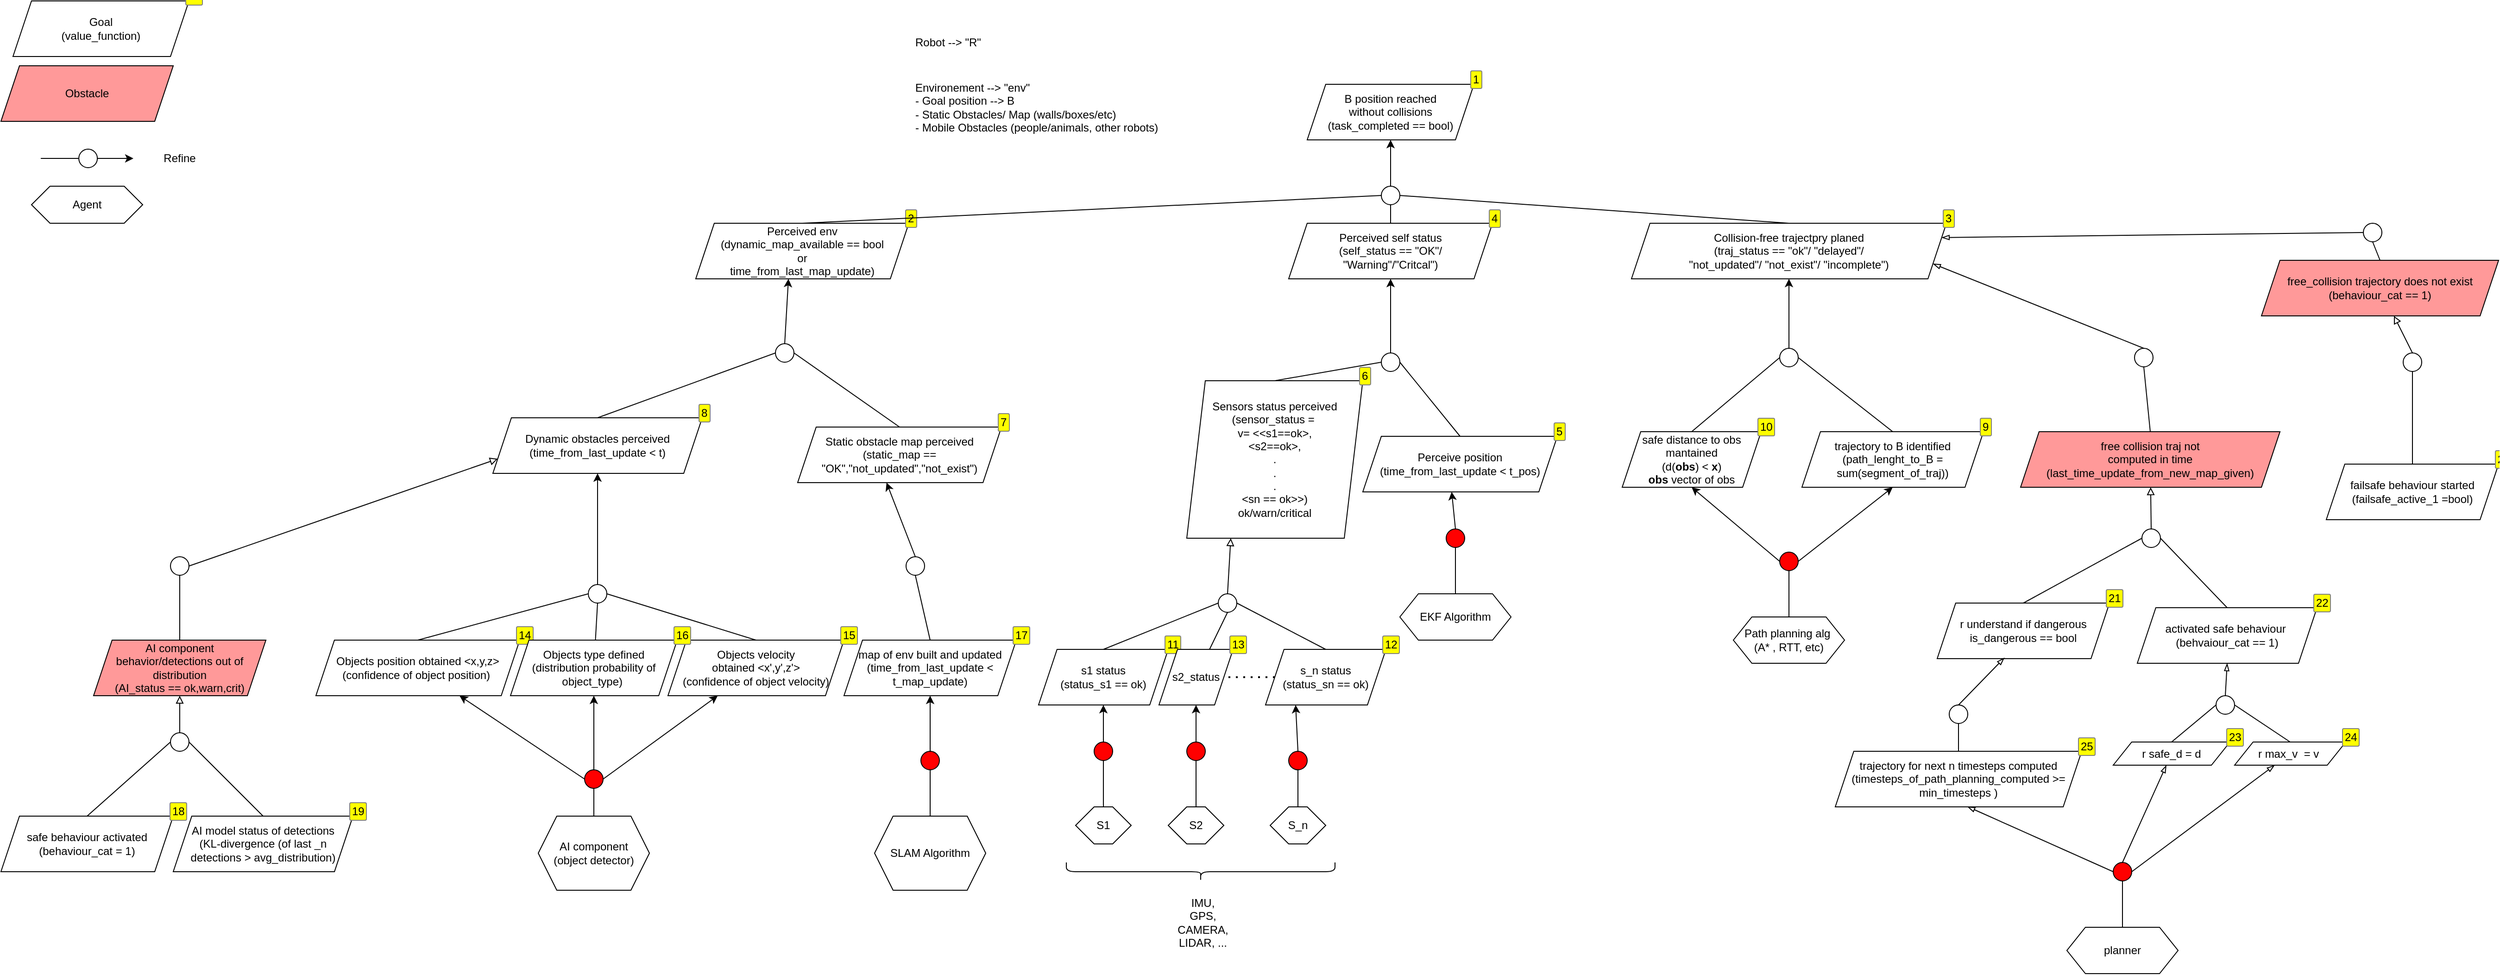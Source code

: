 <mxfile version="18.0.0" type="github">
  <diagram id="VO1edz8Nnaig1ZacYhP6" name="Page-1">
    <mxGraphModel dx="4957" dy="3111" grid="1" gridSize="10" guides="1" tooltips="1" connect="1" arrows="1" fold="1" page="1" pageScale="1" pageWidth="827" pageHeight="1169" math="0" shadow="0">
      <root>
        <mxCell id="0" />
        <mxCell id="1" parent="0" />
        <mxCell id="WKZoduUk9wr_u4HZvVCL-1" value="B position reached &lt;br&gt;without collisions&lt;br&gt;(task_completed == bool)" style="shape=parallelogram;perimeter=parallelogramPerimeter;whiteSpace=wrap;html=1;fixedSize=1;enumerate=1;" vertex="1" parent="1">
          <mxGeometry x="-150" y="-1040" width="180" height="60" as="geometry" />
        </mxCell>
        <mxCell id="WKZoduUk9wr_u4HZvVCL-2" value="Perceived env&lt;br&gt;(dynamic_map_available == bool&lt;br&gt;or&lt;br&gt;time_from_last_map_update)" style="shape=parallelogram;perimeter=parallelogramPerimeter;whiteSpace=wrap;html=1;fixedSize=1;enumerate=1;" vertex="1" parent="1">
          <mxGeometry x="-810" y="-890" width="230" height="60" as="geometry" />
        </mxCell>
        <mxCell id="WKZoduUk9wr_u4HZvVCL-3" value="Collision-free trajectpry planed&lt;br&gt;(traj_status == &quot;ok&quot;/ &quot;delayed&quot;/&lt;br&gt;&quot;not_updated&quot;/ &quot;not_exist&quot;/ &quot;incomplete&quot;)" style="shape=parallelogram;perimeter=parallelogramPerimeter;whiteSpace=wrap;html=1;fixedSize=1;arcSize=20;enumerate=1;" vertex="1" parent="1">
          <mxGeometry x="200" y="-890" width="340" height="60" as="geometry" />
        </mxCell>
        <mxCell id="WKZoduUk9wr_u4HZvVCL-4" value="Perceived self status&lt;br&gt;(self_status == &quot;OK&quot;/&lt;br&gt;&quot;Warning&quot;/&quot;Critcal&quot;)" style="shape=parallelogram;perimeter=parallelogramPerimeter;whiteSpace=wrap;html=1;fixedSize=1;enumerate=1;" vertex="1" parent="1">
          <mxGeometry x="-170" y="-890" width="220" height="60" as="geometry" />
        </mxCell>
        <mxCell id="WKZoduUk9wr_u4HZvVCL-7" value="Perceive position&lt;br&gt;(time_from_last_update &amp;lt; t_pos)" style="shape=parallelogram;perimeter=parallelogramPerimeter;whiteSpace=wrap;html=1;fixedSize=1;enumerate=1;" vertex="1" parent="1">
          <mxGeometry x="-90" y="-660" width="210" height="60" as="geometry" />
        </mxCell>
        <mxCell id="WKZoduUk9wr_u4HZvVCL-8" value="Sensors status perceived&lt;br&gt;(sensor_status =&amp;nbsp;&lt;br&gt;v= &amp;lt;&amp;lt;s1==ok&amp;gt;,&lt;br&gt;&amp;lt;s2==ok&amp;gt;,&lt;br&gt;.&lt;br&gt;.&lt;br&gt;.&lt;br&gt;&amp;lt;sn == ok&amp;gt;&amp;gt;)&lt;br&gt;ok/warn/critical" style="shape=parallelogram;perimeter=parallelogramPerimeter;whiteSpace=wrap;html=1;fixedSize=1;enumerate=1;" vertex="1" parent="1">
          <mxGeometry x="-280" y="-720" width="190" height="170" as="geometry" />
        </mxCell>
        <mxCell id="WKZoduUk9wr_u4HZvVCL-20" style="edgeStyle=orthogonalEdgeStyle;rounded=0;orthogonalLoop=1;jettySize=auto;html=1;exitX=0.5;exitY=0;exitDx=0;exitDy=0;" edge="1" parent="1" source="WKZoduUk9wr_u4HZvVCL-9" target="WKZoduUk9wr_u4HZvVCL-4">
          <mxGeometry relative="1" as="geometry" />
        </mxCell>
        <mxCell id="WKZoduUk9wr_u4HZvVCL-9" value="" style="ellipse;whiteSpace=wrap;html=1;aspect=fixed;" vertex="1" parent="1">
          <mxGeometry x="-70" y="-750" width="20" height="20" as="geometry" />
        </mxCell>
        <mxCell id="WKZoduUk9wr_u4HZvVCL-17" style="edgeStyle=orthogonalEdgeStyle;rounded=0;orthogonalLoop=1;jettySize=auto;html=1;exitX=0.5;exitY=0;exitDx=0;exitDy=0;entryX=0.5;entryY=1;entryDx=0;entryDy=0;" edge="1" parent="1" source="WKZoduUk9wr_u4HZvVCL-11" target="WKZoduUk9wr_u4HZvVCL-1">
          <mxGeometry relative="1" as="geometry" />
        </mxCell>
        <mxCell id="WKZoduUk9wr_u4HZvVCL-11" value="" style="ellipse;whiteSpace=wrap;html=1;aspect=fixed;" vertex="1" parent="1">
          <mxGeometry x="-70" y="-930" width="20" height="20" as="geometry" />
        </mxCell>
        <mxCell id="WKZoduUk9wr_u4HZvVCL-13" value="" style="endArrow=none;html=1;rounded=0;exitX=0.5;exitY=0;exitDx=0;exitDy=0;entryX=0;entryY=0.5;entryDx=0;entryDy=0;" edge="1" parent="1" source="WKZoduUk9wr_u4HZvVCL-2" target="WKZoduUk9wr_u4HZvVCL-11">
          <mxGeometry width="50" height="50" relative="1" as="geometry">
            <mxPoint x="-90" y="-440" as="sourcePoint" />
            <mxPoint x="-40" y="-490" as="targetPoint" />
          </mxGeometry>
        </mxCell>
        <mxCell id="WKZoduUk9wr_u4HZvVCL-15" value="" style="endArrow=none;html=1;rounded=0;entryX=0.5;entryY=1;entryDx=0;entryDy=0;" edge="1" parent="1" source="WKZoduUk9wr_u4HZvVCL-4" target="WKZoduUk9wr_u4HZvVCL-11">
          <mxGeometry width="50" height="50" relative="1" as="geometry">
            <mxPoint x="-84" y="-440" as="sourcePoint" />
            <mxPoint x="-34" y="-490" as="targetPoint" />
          </mxGeometry>
        </mxCell>
        <mxCell id="WKZoduUk9wr_u4HZvVCL-16" value="" style="endArrow=none;html=1;rounded=0;entryX=1;entryY=0.5;entryDx=0;entryDy=0;exitX=0.5;exitY=0;exitDx=0;exitDy=0;" edge="1" parent="1" source="WKZoduUk9wr_u4HZvVCL-3" target="WKZoduUk9wr_u4HZvVCL-11">
          <mxGeometry width="50" height="50" relative="1" as="geometry">
            <mxPoint x="-90" y="-440" as="sourcePoint" />
            <mxPoint x="-40" y="-490" as="targetPoint" />
          </mxGeometry>
        </mxCell>
        <mxCell id="WKZoduUk9wr_u4HZvVCL-21" value="" style="endArrow=none;html=1;rounded=0;entryX=0;entryY=0.5;entryDx=0;entryDy=0;exitX=0.5;exitY=0;exitDx=0;exitDy=0;" edge="1" parent="1" source="WKZoduUk9wr_u4HZvVCL-8" target="WKZoduUk9wr_u4HZvVCL-9">
          <mxGeometry width="50" height="50" relative="1" as="geometry">
            <mxPoint x="-110" y="-430" as="sourcePoint" />
            <mxPoint x="-60" y="-480" as="targetPoint" />
          </mxGeometry>
        </mxCell>
        <mxCell id="WKZoduUk9wr_u4HZvVCL-25" value="" style="endArrow=none;html=1;rounded=0;entryX=1;entryY=0.5;entryDx=0;entryDy=0;exitX=0.5;exitY=0;exitDx=0;exitDy=0;" edge="1" parent="1" source="WKZoduUk9wr_u4HZvVCL-7" target="WKZoduUk9wr_u4HZvVCL-9">
          <mxGeometry width="50" height="50" relative="1" as="geometry">
            <mxPoint x="-110" y="-430" as="sourcePoint" />
            <mxPoint x="-60" y="-480" as="targetPoint" />
          </mxGeometry>
        </mxCell>
        <mxCell id="WKZoduUk9wr_u4HZvVCL-26" value="&lt;span style=&quot;&quot;&gt;Static obstacle map perceived&lt;/span&gt;&lt;br style=&quot;&quot;&gt;&lt;span style=&quot;&quot;&gt;(static_map == &quot;OK&quot;,&quot;not_updated&quot;,&quot;not_exist&quot;)&lt;/span&gt;" style="shape=parallelogram;perimeter=parallelogramPerimeter;whiteSpace=wrap;html=1;fixedSize=1;enumerate=1;" vertex="1" parent="1">
          <mxGeometry x="-700" y="-670" width="220" height="60" as="geometry" />
        </mxCell>
        <mxCell id="WKZoduUk9wr_u4HZvVCL-27" value="Dynamic obstacles perceived&lt;br&gt;(time_from_last_update &amp;lt; t)" style="shape=parallelogram;perimeter=parallelogramPerimeter;whiteSpace=wrap;html=1;fixedSize=1;enumerate=1;" vertex="1" parent="1">
          <mxGeometry x="-1029" y="-680" width="226" height="60" as="geometry" />
        </mxCell>
        <mxCell id="WKZoduUk9wr_u4HZvVCL-31" style="edgeStyle=none;rounded=0;orthogonalLoop=1;jettySize=auto;html=1;exitX=0.5;exitY=0;exitDx=0;exitDy=0;entryX=0.435;entryY=1;entryDx=0;entryDy=0;entryPerimeter=0;" edge="1" parent="1" source="WKZoduUk9wr_u4HZvVCL-28" target="WKZoduUk9wr_u4HZvVCL-2">
          <mxGeometry relative="1" as="geometry" />
        </mxCell>
        <mxCell id="WKZoduUk9wr_u4HZvVCL-28" value="" style="ellipse;whiteSpace=wrap;html=1;aspect=fixed;" vertex="1" parent="1">
          <mxGeometry x="-724" y="-760" width="20" height="20" as="geometry" />
        </mxCell>
        <mxCell id="WKZoduUk9wr_u4HZvVCL-29" value="" style="endArrow=none;html=1;rounded=0;entryX=0;entryY=0.5;entryDx=0;entryDy=0;exitX=0.5;exitY=0;exitDx=0;exitDy=0;" edge="1" parent="1" source="WKZoduUk9wr_u4HZvVCL-27" target="WKZoduUk9wr_u4HZvVCL-28">
          <mxGeometry width="50" height="50" relative="1" as="geometry">
            <mxPoint x="-764" y="-440" as="sourcePoint" />
            <mxPoint x="-714" y="-490" as="targetPoint" />
          </mxGeometry>
        </mxCell>
        <mxCell id="WKZoduUk9wr_u4HZvVCL-30" value="" style="endArrow=none;html=1;rounded=0;entryX=1;entryY=0.5;entryDx=0;entryDy=0;exitX=0.5;exitY=0;exitDx=0;exitDy=0;" edge="1" parent="1" source="WKZoduUk9wr_u4HZvVCL-26" target="WKZoduUk9wr_u4HZvVCL-28">
          <mxGeometry width="50" height="50" relative="1" as="geometry">
            <mxPoint x="-764" y="-440" as="sourcePoint" />
            <mxPoint x="-714" y="-490" as="targetPoint" />
          </mxGeometry>
        </mxCell>
        <mxCell id="WKZoduUk9wr_u4HZvVCL-32" value="trajectory to B identified&lt;br&gt;(path_lenght_to_B = sum(segment_of_traj))" style="shape=parallelogram;perimeter=parallelogramPerimeter;whiteSpace=wrap;html=1;fixedSize=1;enumerate=1;" vertex="1" parent="1">
          <mxGeometry x="384" y="-665" width="196" height="60" as="geometry" />
        </mxCell>
        <mxCell id="WKZoduUk9wr_u4HZvVCL-33" value="safe distance to obs mantained&lt;br&gt;(d(&lt;b&gt;obs&lt;/b&gt;) &amp;lt; &lt;b&gt;x&lt;/b&gt;)&lt;br&gt;&lt;b&gt;obs&lt;/b&gt;&amp;nbsp;vector of obs" style="shape=parallelogram;perimeter=parallelogramPerimeter;whiteSpace=wrap;html=1;fixedSize=1;enumerate=1;" vertex="1" parent="1">
          <mxGeometry x="190" y="-665" width="150" height="60" as="geometry" />
        </mxCell>
        <mxCell id="WKZoduUk9wr_u4HZvVCL-37" style="edgeStyle=none;rounded=0;orthogonalLoop=1;jettySize=auto;html=1;exitX=0.5;exitY=0;exitDx=0;exitDy=0;entryX=0.5;entryY=1;entryDx=0;entryDy=0;" edge="1" parent="1" source="WKZoduUk9wr_u4HZvVCL-34" target="WKZoduUk9wr_u4HZvVCL-3">
          <mxGeometry relative="1" as="geometry" />
        </mxCell>
        <mxCell id="WKZoduUk9wr_u4HZvVCL-34" value="" style="ellipse;whiteSpace=wrap;html=1;aspect=fixed;" vertex="1" parent="1">
          <mxGeometry x="360" y="-755" width="20" height="20" as="geometry" />
        </mxCell>
        <mxCell id="WKZoduUk9wr_u4HZvVCL-35" value="" style="endArrow=none;html=1;rounded=0;entryX=0;entryY=0.5;entryDx=0;entryDy=0;exitX=0.5;exitY=0;exitDx=0;exitDy=0;" edge="1" parent="1" source="WKZoduUk9wr_u4HZvVCL-33" target="WKZoduUk9wr_u4HZvVCL-34">
          <mxGeometry width="50" height="50" relative="1" as="geometry">
            <mxPoint x="320" y="-435" as="sourcePoint" />
            <mxPoint x="370" y="-485" as="targetPoint" />
          </mxGeometry>
        </mxCell>
        <mxCell id="WKZoduUk9wr_u4HZvVCL-36" value="" style="endArrow=none;html=1;rounded=0;entryX=1;entryY=0.5;entryDx=0;entryDy=0;exitX=0.5;exitY=0;exitDx=0;exitDy=0;" edge="1" parent="1" source="WKZoduUk9wr_u4HZvVCL-32" target="WKZoduUk9wr_u4HZvVCL-34">
          <mxGeometry width="50" height="50" relative="1" as="geometry">
            <mxPoint x="320" y="-435" as="sourcePoint" />
            <mxPoint x="370" y="-485" as="targetPoint" />
          </mxGeometry>
        </mxCell>
        <mxCell id="WKZoduUk9wr_u4HZvVCL-45" style="edgeStyle=none;rounded=0;orthogonalLoop=1;jettySize=auto;html=1;exitX=0;exitY=0.5;exitDx=0;exitDy=0;entryX=0.5;entryY=1;entryDx=0;entryDy=0;" edge="1" parent="1" source="WKZoduUk9wr_u4HZvVCL-121" target="WKZoduUk9wr_u4HZvVCL-33">
          <mxGeometry relative="1" as="geometry">
            <mxPoint x="74" y="-465" as="sourcePoint" />
          </mxGeometry>
        </mxCell>
        <mxCell id="WKZoduUk9wr_u4HZvVCL-49" style="edgeStyle=none;rounded=0;orthogonalLoop=1;jettySize=auto;html=1;exitX=1;exitY=0.5;exitDx=0;exitDy=0;entryX=0.5;entryY=1;entryDx=0;entryDy=0;" edge="1" parent="1" source="WKZoduUk9wr_u4HZvVCL-121" target="WKZoduUk9wr_u4HZvVCL-32">
          <mxGeometry relative="1" as="geometry">
            <mxPoint x="440" y="-495" as="sourcePoint" />
          </mxGeometry>
        </mxCell>
        <mxCell id="WKZoduUk9wr_u4HZvVCL-50" value="s1 status&lt;br&gt;(status_s1 == ok)" style="shape=parallelogram;perimeter=parallelogramPerimeter;whiteSpace=wrap;html=1;fixedSize=1;enumerate=1;" vertex="1" parent="1">
          <mxGeometry x="-440" y="-430" width="140" height="60" as="geometry" />
        </mxCell>
        <mxCell id="WKZoduUk9wr_u4HZvVCL-51" value="s_n status&lt;br&gt;(status_sn == ok)" style="shape=parallelogram;perimeter=parallelogramPerimeter;whiteSpace=wrap;html=1;fixedSize=1;enumerate=1;" vertex="1" parent="1">
          <mxGeometry x="-195" y="-430" width="130" height="60" as="geometry" />
        </mxCell>
        <mxCell id="WKZoduUk9wr_u4HZvVCL-52" value="s2_status" style="shape=parallelogram;perimeter=parallelogramPerimeter;whiteSpace=wrap;html=1;fixedSize=1;enumerate=1;" vertex="1" parent="1">
          <mxGeometry x="-310" y="-430" width="80" height="60" as="geometry" />
        </mxCell>
        <mxCell id="WKZoduUk9wr_u4HZvVCL-97" style="edgeStyle=none;rounded=0;orthogonalLoop=1;jettySize=auto;html=1;exitX=0.5;exitY=0;exitDx=0;exitDy=0;entryX=0.25;entryY=1;entryDx=0;entryDy=0;endArrow=block;endFill=0;" edge="1" parent="1" source="WKZoduUk9wr_u4HZvVCL-53" target="WKZoduUk9wr_u4HZvVCL-8">
          <mxGeometry relative="1" as="geometry" />
        </mxCell>
        <mxCell id="WKZoduUk9wr_u4HZvVCL-53" value="" style="ellipse;whiteSpace=wrap;html=1;aspect=fixed;" vertex="1" parent="1">
          <mxGeometry x="-246" y="-490" width="20" height="20" as="geometry" />
        </mxCell>
        <mxCell id="WKZoduUk9wr_u4HZvVCL-54" value="" style="endArrow=none;html=1;rounded=0;exitX=0.5;exitY=0;exitDx=0;exitDy=0;entryX=0;entryY=0.5;entryDx=0;entryDy=0;" edge="1" parent="1" source="WKZoduUk9wr_u4HZvVCL-50" target="WKZoduUk9wr_u4HZvVCL-53">
          <mxGeometry width="50" height="50" relative="1" as="geometry">
            <mxPoint x="-260" as="sourcePoint" />
            <mxPoint x="-210" y="-50" as="targetPoint" />
          </mxGeometry>
        </mxCell>
        <mxCell id="WKZoduUk9wr_u4HZvVCL-55" value="" style="endArrow=none;html=1;rounded=0;entryX=0.5;entryY=1;entryDx=0;entryDy=0;" edge="1" parent="1" source="WKZoduUk9wr_u4HZvVCL-52" target="WKZoduUk9wr_u4HZvVCL-53">
          <mxGeometry width="50" height="50" relative="1" as="geometry">
            <mxPoint x="-260" as="sourcePoint" />
            <mxPoint x="-210" y="-50" as="targetPoint" />
          </mxGeometry>
        </mxCell>
        <mxCell id="WKZoduUk9wr_u4HZvVCL-56" value="" style="endArrow=none;html=1;rounded=0;entryX=1;entryY=0.5;entryDx=0;entryDy=0;exitX=0.5;exitY=0;exitDx=0;exitDy=0;" edge="1" parent="1" source="WKZoduUk9wr_u4HZvVCL-51" target="WKZoduUk9wr_u4HZvVCL-53">
          <mxGeometry width="50" height="50" relative="1" as="geometry">
            <mxPoint x="-260" as="sourcePoint" />
            <mxPoint x="-210" y="-50" as="targetPoint" />
          </mxGeometry>
        </mxCell>
        <mxCell id="WKZoduUk9wr_u4HZvVCL-57" value="" style="endArrow=none;dashed=1;html=1;dashPattern=1 3;strokeWidth=2;rounded=0;entryX=1;entryY=0.5;entryDx=0;entryDy=0;exitX=0;exitY=0.5;exitDx=0;exitDy=0;" edge="1" parent="1" source="WKZoduUk9wr_u4HZvVCL-51" target="WKZoduUk9wr_u4HZvVCL-52">
          <mxGeometry width="50" height="50" relative="1" as="geometry">
            <mxPoint x="-110" y="-210" as="sourcePoint" />
            <mxPoint x="-80" y="-550" as="targetPoint" />
          </mxGeometry>
        </mxCell>
        <mxCell id="WKZoduUk9wr_u4HZvVCL-58" value="Robot --&amp;gt; &quot;R&quot;" style="text;html=1;strokeColor=none;fillColor=none;align=left;verticalAlign=middle;whiteSpace=wrap;rounded=0;" vertex="1" parent="1">
          <mxGeometry x="-575" y="-1100" width="84" height="30" as="geometry" />
        </mxCell>
        <mxCell id="WKZoduUk9wr_u4HZvVCL-59" value="Environement --&amp;gt; &quot;env&quot;&lt;br&gt;&lt;div style=&quot;&quot;&gt;&lt;span style=&quot;background-color: initial;&quot;&gt;- Goal position --&amp;gt; &lt;/span&gt;&lt;span style=&quot;background-color: initial;&quot;&gt;B&lt;/span&gt;&lt;/div&gt;- Static Obstacles/ Map (walls/boxes/etc)&lt;br&gt;- Mobile Obstacles (people/animals, other robots)" style="text;html=1;strokeColor=none;fillColor=none;align=left;verticalAlign=middle;whiteSpace=wrap;rounded=0;" vertex="1" parent="1">
          <mxGeometry x="-575" y="-1050" width="390" height="70" as="geometry" />
        </mxCell>
        <mxCell id="WKZoduUk9wr_u4HZvVCL-62" value="Objects position obtained &amp;lt;x,y,z&amp;gt;&lt;br&gt;(confidence of object position)&amp;nbsp;" style="shape=parallelogram;perimeter=parallelogramPerimeter;whiteSpace=wrap;html=1;fixedSize=1;enumerate=1;" vertex="1" parent="1">
          <mxGeometry x="-1220" y="-440" width="220" height="60" as="geometry" />
        </mxCell>
        <mxCell id="WKZoduUk9wr_u4HZvVCL-63" value="Objects velocity &lt;br&gt;obtained &amp;lt;x&#39;,y&#39;,z&#39;&amp;gt;&lt;br&gt;(confidence of object velocity)" style="shape=parallelogram;perimeter=parallelogramPerimeter;whiteSpace=wrap;html=1;fixedSize=1;enumerate=1;" vertex="1" parent="1">
          <mxGeometry x="-840" y="-440" width="190" height="60" as="geometry" />
        </mxCell>
        <mxCell id="WKZoduUk9wr_u4HZvVCL-64" value="Objects type defined&lt;br&gt;(distribution probability of object_type)&amp;nbsp;" style="shape=parallelogram;perimeter=parallelogramPerimeter;whiteSpace=wrap;html=1;fixedSize=1;enumerate=1;" vertex="1" parent="1">
          <mxGeometry x="-1010" y="-440" width="180" height="60" as="geometry" />
        </mxCell>
        <mxCell id="WKZoduUk9wr_u4HZvVCL-78" style="edgeStyle=none;rounded=0;orthogonalLoop=1;jettySize=auto;html=1;exitX=0.5;exitY=0;exitDx=0;exitDy=0;entryX=0.5;entryY=1;entryDx=0;entryDy=0;" edge="1" parent="1" source="WKZoduUk9wr_u4HZvVCL-65" target="WKZoduUk9wr_u4HZvVCL-27">
          <mxGeometry relative="1" as="geometry" />
        </mxCell>
        <mxCell id="WKZoduUk9wr_u4HZvVCL-65" value="" style="ellipse;whiteSpace=wrap;html=1;aspect=fixed;" vertex="1" parent="1">
          <mxGeometry x="-926" y="-500" width="20" height="20" as="geometry" />
        </mxCell>
        <mxCell id="WKZoduUk9wr_u4HZvVCL-66" value="" style="endArrow=none;html=1;rounded=0;exitX=0.5;exitY=0;exitDx=0;exitDy=0;entryX=0;entryY=0.5;entryDx=0;entryDy=0;" edge="1" parent="1" source="WKZoduUk9wr_u4HZvVCL-62" target="WKZoduUk9wr_u4HZvVCL-65">
          <mxGeometry width="50" height="50" relative="1" as="geometry">
            <mxPoint x="-940" y="-10" as="sourcePoint" />
            <mxPoint x="-890" y="-60" as="targetPoint" />
          </mxGeometry>
        </mxCell>
        <mxCell id="WKZoduUk9wr_u4HZvVCL-67" value="" style="endArrow=none;html=1;rounded=0;entryX=0.5;entryY=1;entryDx=0;entryDy=0;" edge="1" parent="1" source="WKZoduUk9wr_u4HZvVCL-64" target="WKZoduUk9wr_u4HZvVCL-65">
          <mxGeometry width="50" height="50" relative="1" as="geometry">
            <mxPoint x="-940" y="-10" as="sourcePoint" />
            <mxPoint x="-890" y="-60" as="targetPoint" />
          </mxGeometry>
        </mxCell>
        <mxCell id="WKZoduUk9wr_u4HZvVCL-68" value="" style="endArrow=none;html=1;rounded=0;entryX=1;entryY=0.5;entryDx=0;entryDy=0;exitX=0.5;exitY=0;exitDx=0;exitDy=0;" edge="1" parent="1" source="WKZoduUk9wr_u4HZvVCL-63" target="WKZoduUk9wr_u4HZvVCL-65">
          <mxGeometry width="50" height="50" relative="1" as="geometry">
            <mxPoint x="-940" y="-10" as="sourcePoint" />
            <mxPoint x="-890" y="-60" as="targetPoint" />
          </mxGeometry>
        </mxCell>
        <mxCell id="WKZoduUk9wr_u4HZvVCL-69" value="map of env built and updated&lt;br&gt;(time_from_last_update &amp;lt; t_map_update)" style="shape=parallelogram;perimeter=parallelogramPerimeter;whiteSpace=wrap;html=1;fixedSize=1;enumerate=1;" vertex="1" parent="1">
          <mxGeometry x="-650" y="-440" width="186" height="60" as="geometry" />
        </mxCell>
        <mxCell id="WKZoduUk9wr_u4HZvVCL-72" style="edgeStyle=none;rounded=0;orthogonalLoop=1;jettySize=auto;html=1;exitX=0.5;exitY=0;exitDx=0;exitDy=0;entryX=0.436;entryY=1;entryDx=0;entryDy=0;entryPerimeter=0;" edge="1" parent="1" source="WKZoduUk9wr_u4HZvVCL-70" target="WKZoduUk9wr_u4HZvVCL-26">
          <mxGeometry relative="1" as="geometry" />
        </mxCell>
        <mxCell id="WKZoduUk9wr_u4HZvVCL-70" value="" style="ellipse;whiteSpace=wrap;html=1;aspect=fixed;" vertex="1" parent="1">
          <mxGeometry x="-583" y="-530" width="20" height="20" as="geometry" />
        </mxCell>
        <mxCell id="WKZoduUk9wr_u4HZvVCL-71" value="" style="endArrow=none;html=1;rounded=0;entryX=0.5;entryY=1;entryDx=0;entryDy=0;exitX=0.5;exitY=0;exitDx=0;exitDy=0;" edge="1" parent="1" source="WKZoduUk9wr_u4HZvVCL-69" target="WKZoduUk9wr_u4HZvVCL-70">
          <mxGeometry width="50" height="50" relative="1" as="geometry">
            <mxPoint x="-730" y="-210" as="sourcePoint" />
            <mxPoint x="-680" y="-260" as="targetPoint" />
          </mxGeometry>
        </mxCell>
        <mxCell id="WKZoduUk9wr_u4HZvVCL-73" value="SLAM Algorithm" style="shape=hexagon;perimeter=hexagonPerimeter2;whiteSpace=wrap;html=1;fixedSize=1;treeFolding=0;comic=0;" vertex="1" parent="1">
          <mxGeometry x="-617" y="-250" width="120" height="80" as="geometry" />
        </mxCell>
        <mxCell id="WKZoduUk9wr_u4HZvVCL-76" style="edgeStyle=none;rounded=0;orthogonalLoop=1;jettySize=auto;html=1;exitX=0.5;exitY=0;exitDx=0;exitDy=0;entryX=0.5;entryY=1;entryDx=0;entryDy=0;" edge="1" parent="1" source="WKZoduUk9wr_u4HZvVCL-75" target="WKZoduUk9wr_u4HZvVCL-69">
          <mxGeometry relative="1" as="geometry" />
        </mxCell>
        <mxCell id="WKZoduUk9wr_u4HZvVCL-75" value="" style="ellipse;whiteSpace=wrap;html=1;aspect=fixed;strokeColor=#000000;fillColor=#FF0000;" vertex="1" parent="1">
          <mxGeometry x="-567" y="-320" width="20" height="20" as="geometry" />
        </mxCell>
        <mxCell id="WKZoduUk9wr_u4HZvVCL-77" value="" style="endArrow=none;html=1;rounded=0;entryX=0.5;entryY=0;entryDx=0;entryDy=0;exitX=0.5;exitY=1;exitDx=0;exitDy=0;" edge="1" parent="1" source="WKZoduUk9wr_u4HZvVCL-75" target="WKZoduUk9wr_u4HZvVCL-73">
          <mxGeometry width="50" height="50" relative="1" as="geometry">
            <mxPoint x="-547" y="-430" as="sourcePoint" />
            <mxPoint x="-580" y="-510" as="targetPoint" />
          </mxGeometry>
        </mxCell>
        <mxCell id="WKZoduUk9wr_u4HZvVCL-79" value="AI component &lt;br&gt;(object detector)" style="shape=hexagon;perimeter=hexagonPerimeter2;whiteSpace=wrap;html=1;fixedSize=1;treeFolding=0;comic=0;" vertex="1" parent="1">
          <mxGeometry x="-980" y="-250" width="120" height="80" as="geometry" />
        </mxCell>
        <mxCell id="WKZoduUk9wr_u4HZvVCL-82" style="edgeStyle=none;rounded=0;orthogonalLoop=1;jettySize=auto;html=1;exitX=0.5;exitY=0;exitDx=0;exitDy=0;entryX=0.5;entryY=1;entryDx=0;entryDy=0;" edge="1" parent="1" source="WKZoduUk9wr_u4HZvVCL-80" target="WKZoduUk9wr_u4HZvVCL-64">
          <mxGeometry relative="1" as="geometry" />
        </mxCell>
        <mxCell id="WKZoduUk9wr_u4HZvVCL-83" style="edgeStyle=none;rounded=0;orthogonalLoop=1;jettySize=auto;html=1;exitX=1;exitY=0.5;exitDx=0;exitDy=0;" edge="1" parent="1" source="WKZoduUk9wr_u4HZvVCL-80" target="WKZoduUk9wr_u4HZvVCL-63">
          <mxGeometry relative="1" as="geometry" />
        </mxCell>
        <mxCell id="WKZoduUk9wr_u4HZvVCL-84" style="edgeStyle=none;rounded=0;orthogonalLoop=1;jettySize=auto;html=1;exitX=0;exitY=0.5;exitDx=0;exitDy=0;" edge="1" parent="1" source="WKZoduUk9wr_u4HZvVCL-80" target="WKZoduUk9wr_u4HZvVCL-62">
          <mxGeometry relative="1" as="geometry" />
        </mxCell>
        <mxCell id="WKZoduUk9wr_u4HZvVCL-80" value="" style="ellipse;whiteSpace=wrap;html=1;aspect=fixed;strokeColor=#000000;fillColor=#FF0000;" vertex="1" parent="1">
          <mxGeometry x="-930" y="-300" width="20" height="20" as="geometry" />
        </mxCell>
        <mxCell id="WKZoduUk9wr_u4HZvVCL-81" value="" style="endArrow=none;html=1;rounded=0;entryX=0.5;entryY=0;entryDx=0;entryDy=0;exitX=0.5;exitY=1;exitDx=0;exitDy=0;" edge="1" parent="1" source="WKZoduUk9wr_u4HZvVCL-80" target="WKZoduUk9wr_u4HZvVCL-79">
          <mxGeometry width="50" height="50" relative="1" as="geometry">
            <mxPoint x="-910" y="-410" as="sourcePoint" />
            <mxPoint x="-943" y="-490" as="targetPoint" />
          </mxGeometry>
        </mxCell>
        <mxCell id="WKZoduUk9wr_u4HZvVCL-85" value="AI component &lt;br&gt;behavior/detections out of distribution&lt;br&gt;(AI_status == ok,warn,crit)" style="shape=parallelogram;perimeter=parallelogramPerimeter;whiteSpace=wrap;html=1;fixedSize=1;fillColor=#FF9999;" vertex="1" parent="1">
          <mxGeometry x="-1460" y="-440" width="186" height="60" as="geometry" />
        </mxCell>
        <mxCell id="WKZoduUk9wr_u4HZvVCL-88" style="edgeStyle=none;rounded=0;orthogonalLoop=1;jettySize=auto;html=1;exitX=1;exitY=0.5;exitDx=0;exitDy=0;entryX=0;entryY=0.75;entryDx=0;entryDy=0;endArrow=block;endFill=0;" edge="1" parent="1" source="WKZoduUk9wr_u4HZvVCL-86" target="WKZoduUk9wr_u4HZvVCL-27">
          <mxGeometry relative="1" as="geometry" />
        </mxCell>
        <mxCell id="WKZoduUk9wr_u4HZvVCL-86" value="" style="ellipse;whiteSpace=wrap;html=1;aspect=fixed;" vertex="1" parent="1">
          <mxGeometry x="-1377" y="-530" width="20" height="20" as="geometry" />
        </mxCell>
        <mxCell id="WKZoduUk9wr_u4HZvVCL-87" value="" style="endArrow=none;html=1;rounded=0;entryX=0.5;entryY=1;entryDx=0;entryDy=0;exitX=0.5;exitY=0;exitDx=0;exitDy=0;" edge="1" parent="1" source="WKZoduUk9wr_u4HZvVCL-85" target="WKZoduUk9wr_u4HZvVCL-86">
          <mxGeometry width="50" height="50" relative="1" as="geometry">
            <mxPoint x="-1540" y="-210" as="sourcePoint" />
            <mxPoint x="-1490" y="-260" as="targetPoint" />
          </mxGeometry>
        </mxCell>
        <mxCell id="WKZoduUk9wr_u4HZvVCL-89" value="safe behaviour activated&lt;br&gt;(behaviour_cat = 1)" style="shape=parallelogram;perimeter=parallelogramPerimeter;whiteSpace=wrap;html=1;fixedSize=1;enumerate=1;" vertex="1" parent="1">
          <mxGeometry x="-1560" y="-250" width="186" height="60" as="geometry" />
        </mxCell>
        <mxCell id="WKZoduUk9wr_u4HZvVCL-92" style="edgeStyle=none;rounded=0;orthogonalLoop=1;jettySize=auto;html=1;exitX=0.5;exitY=0;exitDx=0;exitDy=0;endArrow=block;endFill=0;" edge="1" parent="1" source="WKZoduUk9wr_u4HZvVCL-90" target="WKZoduUk9wr_u4HZvVCL-85">
          <mxGeometry relative="1" as="geometry" />
        </mxCell>
        <mxCell id="WKZoduUk9wr_u4HZvVCL-90" value="" style="ellipse;whiteSpace=wrap;html=1;aspect=fixed;" vertex="1" parent="1">
          <mxGeometry x="-1377" y="-340" width="20" height="20" as="geometry" />
        </mxCell>
        <mxCell id="WKZoduUk9wr_u4HZvVCL-91" value="" style="endArrow=none;html=1;rounded=0;entryX=0;entryY=0.5;entryDx=0;entryDy=0;exitX=0.5;exitY=0;exitDx=0;exitDy=0;" edge="1" parent="1" source="WKZoduUk9wr_u4HZvVCL-89" target="WKZoduUk9wr_u4HZvVCL-90">
          <mxGeometry width="50" height="50" relative="1" as="geometry">
            <mxPoint x="-1520" y="-20" as="sourcePoint" />
            <mxPoint x="-1470" y="-70" as="targetPoint" />
          </mxGeometry>
        </mxCell>
        <mxCell id="WKZoduUk9wr_u4HZvVCL-93" value="AI model status of detections&lt;br&gt;(KL-divergence (of last _n detections &amp;gt; avg_distribution)" style="shape=parallelogram;perimeter=parallelogramPerimeter;whiteSpace=wrap;html=1;fixedSize=1;enumerate=1;" vertex="1" parent="1">
          <mxGeometry x="-1374" y="-250" width="194" height="60" as="geometry" />
        </mxCell>
        <mxCell id="WKZoduUk9wr_u4HZvVCL-95" value="" style="endArrow=none;html=1;rounded=0;entryX=1;entryY=0.5;entryDx=0;entryDy=0;exitX=0.5;exitY=0;exitDx=0;exitDy=0;" edge="1" parent="1" source="WKZoduUk9wr_u4HZvVCL-93" target="WKZoduUk9wr_u4HZvVCL-90">
          <mxGeometry width="50" height="50" relative="1" as="geometry">
            <mxPoint x="-1354" y="-20" as="sourcePoint" />
            <mxPoint x="-1197" y="-320" as="targetPoint" />
          </mxGeometry>
        </mxCell>
        <mxCell id="WKZoduUk9wr_u4HZvVCL-99" value="S1" style="shape=hexagon;perimeter=hexagonPerimeter2;whiteSpace=wrap;html=1;fixedSize=1;" vertex="1" parent="1">
          <mxGeometry x="-400" y="-260" width="60" height="40" as="geometry" />
        </mxCell>
        <mxCell id="WKZoduUk9wr_u4HZvVCL-103" style="edgeStyle=none;rounded=0;orthogonalLoop=1;jettySize=auto;html=1;exitX=0.5;exitY=0;exitDx=0;exitDy=0;entryX=0.5;entryY=1;entryDx=0;entryDy=0;endArrow=classic;endFill=1;" edge="1" parent="1" source="WKZoduUk9wr_u4HZvVCL-100" target="WKZoduUk9wr_u4HZvVCL-50">
          <mxGeometry relative="1" as="geometry" />
        </mxCell>
        <mxCell id="WKZoduUk9wr_u4HZvVCL-100" value="" style="ellipse;whiteSpace=wrap;html=1;aspect=fixed;strokeColor=#000000;fillColor=#FF0000;" vertex="1" parent="1">
          <mxGeometry x="-380" y="-330" width="20" height="20" as="geometry" />
        </mxCell>
        <mxCell id="WKZoduUk9wr_u4HZvVCL-101" value="" style="endArrow=none;html=1;rounded=0;entryX=0.5;entryY=0;entryDx=0;entryDy=0;exitX=0.5;exitY=1;exitDx=0;exitDy=0;" edge="1" parent="1" source="WKZoduUk9wr_u4HZvVCL-100" target="WKZoduUk9wr_u4HZvVCL-99">
          <mxGeometry width="50" height="50" relative="1" as="geometry">
            <mxPoint x="-330" y="-440" as="sourcePoint" />
            <mxPoint x="-363" y="-520" as="targetPoint" />
          </mxGeometry>
        </mxCell>
        <mxCell id="WKZoduUk9wr_u4HZvVCL-104" value="S2" style="shape=hexagon;perimeter=hexagonPerimeter2;whiteSpace=wrap;html=1;fixedSize=1;" vertex="1" parent="1">
          <mxGeometry x="-300" y="-260" width="60" height="40" as="geometry" />
        </mxCell>
        <mxCell id="WKZoduUk9wr_u4HZvVCL-107" style="edgeStyle=none;rounded=0;orthogonalLoop=1;jettySize=auto;html=1;exitX=0.5;exitY=0;exitDx=0;exitDy=0;entryX=0.5;entryY=1;entryDx=0;entryDy=0;endArrow=classic;endFill=1;" edge="1" parent="1" source="WKZoduUk9wr_u4HZvVCL-105" target="WKZoduUk9wr_u4HZvVCL-52">
          <mxGeometry relative="1" as="geometry" />
        </mxCell>
        <mxCell id="WKZoduUk9wr_u4HZvVCL-105" value="" style="ellipse;whiteSpace=wrap;html=1;aspect=fixed;strokeColor=#000000;fillColor=#FF0000;" vertex="1" parent="1">
          <mxGeometry x="-280" y="-330" width="20" height="20" as="geometry" />
        </mxCell>
        <mxCell id="WKZoduUk9wr_u4HZvVCL-106" value="" style="endArrow=none;html=1;rounded=0;entryX=0.5;entryY=0;entryDx=0;entryDy=0;exitX=0.5;exitY=1;exitDx=0;exitDy=0;" edge="1" parent="1" source="WKZoduUk9wr_u4HZvVCL-105" target="WKZoduUk9wr_u4HZvVCL-104">
          <mxGeometry width="50" height="50" relative="1" as="geometry">
            <mxPoint x="-230" y="-440" as="sourcePoint" />
            <mxPoint x="-263" y="-520" as="targetPoint" />
          </mxGeometry>
        </mxCell>
        <mxCell id="WKZoduUk9wr_u4HZvVCL-108" value="S_n" style="shape=hexagon;perimeter=hexagonPerimeter2;whiteSpace=wrap;html=1;fixedSize=1;" vertex="1" parent="1">
          <mxGeometry x="-190" y="-260" width="60" height="40" as="geometry" />
        </mxCell>
        <mxCell id="WKZoduUk9wr_u4HZvVCL-111" style="edgeStyle=none;rounded=0;orthogonalLoop=1;jettySize=auto;html=1;exitX=0.5;exitY=0;exitDx=0;exitDy=0;entryX=0.25;entryY=1;entryDx=0;entryDy=0;endArrow=classic;endFill=1;" edge="1" parent="1" source="WKZoduUk9wr_u4HZvVCL-109" target="WKZoduUk9wr_u4HZvVCL-51">
          <mxGeometry relative="1" as="geometry" />
        </mxCell>
        <mxCell id="WKZoduUk9wr_u4HZvVCL-109" value="" style="ellipse;whiteSpace=wrap;html=1;aspect=fixed;strokeColor=#000000;fillColor=#FF0000;" vertex="1" parent="1">
          <mxGeometry x="-170" y="-320" width="20" height="20" as="geometry" />
        </mxCell>
        <mxCell id="WKZoduUk9wr_u4HZvVCL-110" value="" style="endArrow=none;html=1;rounded=0;entryX=0.5;entryY=0;entryDx=0;entryDy=0;exitX=0.5;exitY=1;exitDx=0;exitDy=0;" edge="1" parent="1" source="WKZoduUk9wr_u4HZvVCL-109" target="WKZoduUk9wr_u4HZvVCL-108">
          <mxGeometry width="50" height="50" relative="1" as="geometry">
            <mxPoint x="-55" y="-430" as="sourcePoint" />
            <mxPoint x="-88" y="-510" as="targetPoint" />
          </mxGeometry>
        </mxCell>
        <mxCell id="WKZoduUk9wr_u4HZvVCL-112" value="EKF Algorithm" style="shape=hexagon;perimeter=hexagonPerimeter2;whiteSpace=wrap;html=1;fixedSize=1;treeFolding=0;comic=0;" vertex="1" parent="1">
          <mxGeometry x="-50" y="-490" width="120" height="50" as="geometry" />
        </mxCell>
        <mxCell id="WKZoduUk9wr_u4HZvVCL-116" style="edgeStyle=none;rounded=0;orthogonalLoop=1;jettySize=auto;html=1;exitX=0.5;exitY=0;exitDx=0;exitDy=0;entryX=0.457;entryY=1;entryDx=0;entryDy=0;entryPerimeter=0;endArrow=classic;endFill=1;" edge="1" parent="1" source="WKZoduUk9wr_u4HZvVCL-113" target="WKZoduUk9wr_u4HZvVCL-7">
          <mxGeometry relative="1" as="geometry" />
        </mxCell>
        <mxCell id="WKZoduUk9wr_u4HZvVCL-113" value="" style="ellipse;whiteSpace=wrap;html=1;aspect=fixed;strokeColor=#000000;fillColor=#FF0000;" vertex="1" parent="1">
          <mxGeometry y="-560" width="20" height="20" as="geometry" />
        </mxCell>
        <mxCell id="WKZoduUk9wr_u4HZvVCL-114" value="" style="endArrow=none;html=1;rounded=0;entryX=0.5;entryY=0;entryDx=0;entryDy=0;exitX=0.5;exitY=1;exitDx=0;exitDy=0;" edge="1" parent="1" source="WKZoduUk9wr_u4HZvVCL-113" target="WKZoduUk9wr_u4HZvVCL-112">
          <mxGeometry width="50" height="50" relative="1" as="geometry">
            <mxPoint x="20" y="-670" as="sourcePoint" />
            <mxPoint x="-13" y="-750" as="targetPoint" />
          </mxGeometry>
        </mxCell>
        <mxCell id="WKZoduUk9wr_u4HZvVCL-118" value="" style="shape=curlyBracket;whiteSpace=wrap;html=1;rounded=1;flipH=1;strokeColor=#000000;fillColor=#FF9999;rotation=90;" vertex="1" parent="1">
          <mxGeometry x="-275" y="-335" width="20" height="290" as="geometry" />
        </mxCell>
        <mxCell id="WKZoduUk9wr_u4HZvVCL-119" value="IMU, GPS, CAMERA,&lt;br&gt;LIDAR, ..." style="text;html=1;strokeColor=none;fillColor=none;align=center;verticalAlign=middle;whiteSpace=wrap;rounded=0;" vertex="1" parent="1">
          <mxGeometry x="-285" y="-180" width="45" height="90" as="geometry" />
        </mxCell>
        <mxCell id="WKZoduUk9wr_u4HZvVCL-120" value="Path planning alg&amp;nbsp;&lt;br&gt;(A* , RTT, etc)" style="shape=hexagon;perimeter=hexagonPerimeter2;whiteSpace=wrap;html=1;fixedSize=1;" vertex="1" parent="1">
          <mxGeometry x="310" y="-465" width="120" height="50" as="geometry" />
        </mxCell>
        <mxCell id="WKZoduUk9wr_u4HZvVCL-121" value="" style="ellipse;whiteSpace=wrap;html=1;aspect=fixed;strokeColor=#000000;fillColor=#FF0000;" vertex="1" parent="1">
          <mxGeometry x="360" y="-535" width="20" height="20" as="geometry" />
        </mxCell>
        <mxCell id="WKZoduUk9wr_u4HZvVCL-122" value="" style="endArrow=none;html=1;rounded=0;entryX=0.5;entryY=0;entryDx=0;entryDy=0;exitX=0.5;exitY=1;exitDx=0;exitDy=0;" edge="1" parent="1" source="WKZoduUk9wr_u4HZvVCL-121" target="WKZoduUk9wr_u4HZvVCL-120">
          <mxGeometry width="50" height="50" relative="1" as="geometry">
            <mxPoint x="380" y="-645" as="sourcePoint" />
            <mxPoint x="347" y="-725" as="targetPoint" />
          </mxGeometry>
        </mxCell>
        <mxCell id="WKZoduUk9wr_u4HZvVCL-123" value="free_collision trajectory does not exist&lt;br&gt;(behaviour_cat == 1)" style="shape=parallelogram;perimeter=parallelogramPerimeter;whiteSpace=wrap;html=1;fixedSize=1;fillColor=#FF9999;" vertex="1" parent="1">
          <mxGeometry x="880" y="-850" width="256" height="60" as="geometry" />
        </mxCell>
        <mxCell id="WKZoduUk9wr_u4HZvVCL-142" style="edgeStyle=none;rounded=0;orthogonalLoop=1;jettySize=auto;html=1;exitX=0.5;exitY=0;exitDx=0;exitDy=0;entryX=1;entryY=0.25;entryDx=0;entryDy=0;endArrow=blockThin;endFill=0;" edge="1" parent="1" source="WKZoduUk9wr_u4HZvVCL-124" target="WKZoduUk9wr_u4HZvVCL-3">
          <mxGeometry relative="1" as="geometry" />
        </mxCell>
        <mxCell id="WKZoduUk9wr_u4HZvVCL-124" value="" style="ellipse;whiteSpace=wrap;html=1;aspect=fixed;direction=north;" vertex="1" parent="1">
          <mxGeometry x="990" y="-890" width="20" height="20" as="geometry" />
        </mxCell>
        <mxCell id="WKZoduUk9wr_u4HZvVCL-125" value="" style="endArrow=none;html=1;rounded=0;entryX=0;entryY=0.5;entryDx=0;entryDy=0;exitX=0.5;exitY=0;exitDx=0;exitDy=0;" edge="1" parent="1" source="WKZoduUk9wr_u4HZvVCL-123" target="WKZoduUk9wr_u4HZvVCL-124">
          <mxGeometry width="50" height="50" relative="1" as="geometry">
            <mxPoint x="700" y="-430" as="sourcePoint" />
            <mxPoint x="750" y="-480" as="targetPoint" />
          </mxGeometry>
        </mxCell>
        <mxCell id="WKZoduUk9wr_u4HZvVCL-126" value="failsafe behaviour started &lt;br&gt;(failsafe_active_1 =bool)" style="shape=parallelogram;perimeter=parallelogramPerimeter;whiteSpace=wrap;html=1;fixedSize=1;enumerate=1;" vertex="1" parent="1">
          <mxGeometry x="950" y="-630" width="186" height="60" as="geometry" />
        </mxCell>
        <mxCell id="WKZoduUk9wr_u4HZvVCL-127" style="edgeStyle=none;rounded=0;orthogonalLoop=1;jettySize=auto;html=1;exitX=0.5;exitY=0;exitDx=0;exitDy=0;endArrow=block;endFill=0;" edge="1" parent="1" source="WKZoduUk9wr_u4HZvVCL-128" target="WKZoduUk9wr_u4HZvVCL-123">
          <mxGeometry relative="1" as="geometry" />
        </mxCell>
        <mxCell id="WKZoduUk9wr_u4HZvVCL-128" value="" style="ellipse;whiteSpace=wrap;html=1;aspect=fixed;" vertex="1" parent="1">
          <mxGeometry x="1033" y="-750" width="20" height="20" as="geometry" />
        </mxCell>
        <mxCell id="WKZoduUk9wr_u4HZvVCL-129" value="" style="endArrow=none;html=1;rounded=0;entryX=0.5;entryY=1;entryDx=0;entryDy=0;exitX=0.5;exitY=0;exitDx=0;exitDy=0;" edge="1" parent="1" source="WKZoduUk9wr_u4HZvVCL-126" target="WKZoduUk9wr_u4HZvVCL-128">
          <mxGeometry width="50" height="50" relative="1" as="geometry">
            <mxPoint x="720" y="-240" as="sourcePoint" />
            <mxPoint x="770" y="-290" as="targetPoint" />
          </mxGeometry>
        </mxCell>
        <mxCell id="WKZoduUk9wr_u4HZvVCL-132" value="free collision traj not &lt;br&gt;computed in time&lt;br&gt;(last_time_update_from_new_map_given)" style="shape=parallelogram;perimeter=parallelogramPerimeter;whiteSpace=wrap;html=1;fixedSize=1;fillColor=#FF9999;" vertex="1" parent="1">
          <mxGeometry x="620" y="-665" width="280" height="60" as="geometry" />
        </mxCell>
        <mxCell id="WKZoduUk9wr_u4HZvVCL-141" style="edgeStyle=none;rounded=0;orthogonalLoop=1;jettySize=auto;html=1;exitX=0.5;exitY=0;exitDx=0;exitDy=0;entryX=1;entryY=0.75;entryDx=0;entryDy=0;endArrow=blockThin;endFill=0;" edge="1" parent="1" source="WKZoduUk9wr_u4HZvVCL-133" target="WKZoduUk9wr_u4HZvVCL-3">
          <mxGeometry relative="1" as="geometry" />
        </mxCell>
        <mxCell id="WKZoduUk9wr_u4HZvVCL-133" value="" style="ellipse;whiteSpace=wrap;html=1;aspect=fixed;" vertex="1" parent="1">
          <mxGeometry x="743" y="-755" width="20" height="20" as="geometry" />
        </mxCell>
        <mxCell id="WKZoduUk9wr_u4HZvVCL-134" value="" style="endArrow=none;html=1;rounded=0;entryX=0.5;entryY=1;entryDx=0;entryDy=0;exitX=0.5;exitY=0;exitDx=0;exitDy=0;" edge="1" parent="1" source="WKZoduUk9wr_u4HZvVCL-132" target="WKZoduUk9wr_u4HZvVCL-133">
          <mxGeometry width="50" height="50" relative="1" as="geometry">
            <mxPoint x="506" y="-325" as="sourcePoint" />
            <mxPoint x="556" y="-375" as="targetPoint" />
          </mxGeometry>
        </mxCell>
        <mxCell id="WKZoduUk9wr_u4HZvVCL-135" value="r understand if dangerous&lt;br&gt;is_dangerous == bool" style="shape=parallelogram;perimeter=parallelogramPerimeter;whiteSpace=wrap;html=1;fixedSize=1;enumerate=1;" vertex="1" parent="1">
          <mxGeometry x="530" y="-480" width="186" height="60" as="geometry" />
        </mxCell>
        <mxCell id="WKZoduUk9wr_u4HZvVCL-136" style="edgeStyle=none;rounded=0;orthogonalLoop=1;jettySize=auto;html=1;exitX=0.5;exitY=0;exitDx=0;exitDy=0;endArrow=block;endFill=0;" edge="1" parent="1" source="WKZoduUk9wr_u4HZvVCL-137" target="WKZoduUk9wr_u4HZvVCL-132">
          <mxGeometry relative="1" as="geometry" />
        </mxCell>
        <mxCell id="WKZoduUk9wr_u4HZvVCL-137" value="" style="ellipse;whiteSpace=wrap;html=1;aspect=fixed;" vertex="1" parent="1">
          <mxGeometry x="751" y="-560" width="20" height="20" as="geometry" />
        </mxCell>
        <mxCell id="WKZoduUk9wr_u4HZvVCL-138" value="" style="endArrow=none;html=1;rounded=0;entryX=0;entryY=0.5;entryDx=0;entryDy=0;exitX=0.5;exitY=0;exitDx=0;exitDy=0;" edge="1" parent="1" source="WKZoduUk9wr_u4HZvVCL-135" target="WKZoduUk9wr_u4HZvVCL-137">
          <mxGeometry width="50" height="50" relative="1" as="geometry">
            <mxPoint x="526" y="-135" as="sourcePoint" />
            <mxPoint x="576" y="-185" as="targetPoint" />
          </mxGeometry>
        </mxCell>
        <mxCell id="WKZoduUk9wr_u4HZvVCL-139" value="activated safe behaviour&amp;nbsp;&lt;br&gt;(behvaiour_cat == 1)" style="shape=parallelogram;perimeter=parallelogramPerimeter;whiteSpace=wrap;html=1;fixedSize=1;enumerate=1;" vertex="1" parent="1">
          <mxGeometry x="746" y="-475" width="194" height="60" as="geometry" />
        </mxCell>
        <mxCell id="WKZoduUk9wr_u4HZvVCL-140" value="" style="endArrow=none;html=1;rounded=0;entryX=1;entryY=0.5;entryDx=0;entryDy=0;exitX=0.5;exitY=0;exitDx=0;exitDy=0;" edge="1" parent="1" source="WKZoduUk9wr_u4HZvVCL-139" target="WKZoduUk9wr_u4HZvVCL-137">
          <mxGeometry width="50" height="50" relative="1" as="geometry">
            <mxPoint x="692" y="-135" as="sourcePoint" />
            <mxPoint x="849" y="-435" as="targetPoint" />
          </mxGeometry>
        </mxCell>
        <mxCell id="WKZoduUk9wr_u4HZvVCL-143" value="r safe_d = d" style="shape=parallelogram;perimeter=parallelogramPerimeter;whiteSpace=wrap;html=1;fixedSize=1;enumerate=1;" vertex="1" parent="1">
          <mxGeometry x="720" y="-330" width="126" height="25" as="geometry" />
        </mxCell>
        <mxCell id="WKZoduUk9wr_u4HZvVCL-148" style="edgeStyle=none;rounded=0;orthogonalLoop=1;jettySize=auto;html=1;exitX=0.5;exitY=0;exitDx=0;exitDy=0;endArrow=blockThin;endFill=0;entryX=0.5;entryY=1;entryDx=0;entryDy=0;" edge="1" parent="1" source="WKZoduUk9wr_u4HZvVCL-144" target="WKZoduUk9wr_u4HZvVCL-139">
          <mxGeometry relative="1" as="geometry">
            <mxPoint x="840" y="-410" as="targetPoint" />
          </mxGeometry>
        </mxCell>
        <mxCell id="WKZoduUk9wr_u4HZvVCL-144" value="" style="ellipse;whiteSpace=wrap;html=1;aspect=fixed;" vertex="1" parent="1">
          <mxGeometry x="831" y="-380" width="20" height="20" as="geometry" />
        </mxCell>
        <mxCell id="WKZoduUk9wr_u4HZvVCL-145" value="" style="endArrow=none;html=1;rounded=0;entryX=0;entryY=0.5;entryDx=0;entryDy=0;exitX=0.5;exitY=0;exitDx=0;exitDy=0;" edge="1" parent="1" source="WKZoduUk9wr_u4HZvVCL-143" target="WKZoduUk9wr_u4HZvVCL-144">
          <mxGeometry width="50" height="50" relative="1" as="geometry">
            <mxPoint x="606" y="45" as="sourcePoint" />
            <mxPoint x="656" y="-5" as="targetPoint" />
          </mxGeometry>
        </mxCell>
        <mxCell id="WKZoduUk9wr_u4HZvVCL-146" value="r max_v&amp;nbsp; = v&amp;nbsp;" style="shape=parallelogram;perimeter=parallelogramPerimeter;whiteSpace=wrap;html=1;fixedSize=1;enumerate=1;" vertex="1" parent="1">
          <mxGeometry x="851" y="-330" width="120" height="25" as="geometry" />
        </mxCell>
        <mxCell id="WKZoduUk9wr_u4HZvVCL-147" value="" style="endArrow=none;html=1;rounded=0;entryX=1;entryY=0.5;entryDx=0;entryDy=0;exitX=0.5;exitY=0;exitDx=0;exitDy=0;" edge="1" parent="1" source="WKZoduUk9wr_u4HZvVCL-146" target="WKZoduUk9wr_u4HZvVCL-144">
          <mxGeometry width="50" height="50" relative="1" as="geometry">
            <mxPoint x="772" y="45" as="sourcePoint" />
            <mxPoint x="929" y="-255" as="targetPoint" />
          </mxGeometry>
        </mxCell>
        <mxCell id="WKZoduUk9wr_u4HZvVCL-149" value="planner" style="shape=hexagon;perimeter=hexagonPerimeter2;whiteSpace=wrap;html=1;fixedSize=1;" vertex="1" parent="1">
          <mxGeometry x="670" y="-130" width="120" height="50" as="geometry" />
        </mxCell>
        <mxCell id="WKZoduUk9wr_u4HZvVCL-152" style="edgeStyle=none;rounded=0;orthogonalLoop=1;jettySize=auto;html=1;exitX=1;exitY=0.5;exitDx=0;exitDy=0;endArrow=blockThin;endFill=0;" edge="1" parent="1" source="WKZoduUk9wr_u4HZvVCL-150" target="WKZoduUk9wr_u4HZvVCL-146">
          <mxGeometry relative="1" as="geometry" />
        </mxCell>
        <mxCell id="WKZoduUk9wr_u4HZvVCL-153" style="edgeStyle=none;rounded=0;orthogonalLoop=1;jettySize=auto;html=1;exitX=0.5;exitY=0;exitDx=0;exitDy=0;endArrow=blockThin;endFill=0;" edge="1" parent="1" source="WKZoduUk9wr_u4HZvVCL-150" target="WKZoduUk9wr_u4HZvVCL-143">
          <mxGeometry relative="1" as="geometry" />
        </mxCell>
        <mxCell id="WKZoduUk9wr_u4HZvVCL-158" style="edgeStyle=none;rounded=0;orthogonalLoop=1;jettySize=auto;html=1;exitX=0;exitY=0.5;exitDx=0;exitDy=0;entryX=0.536;entryY=0.995;entryDx=0;entryDy=0;entryPerimeter=0;endArrow=blockThin;endFill=0;" edge="1" parent="1" source="WKZoduUk9wr_u4HZvVCL-150" target="WKZoduUk9wr_u4HZvVCL-154">
          <mxGeometry relative="1" as="geometry" />
        </mxCell>
        <mxCell id="WKZoduUk9wr_u4HZvVCL-150" value="" style="ellipse;whiteSpace=wrap;html=1;aspect=fixed;strokeColor=#000000;fillColor=#FF0000;" vertex="1" parent="1">
          <mxGeometry x="720" y="-200" width="20" height="20" as="geometry" />
        </mxCell>
        <mxCell id="WKZoduUk9wr_u4HZvVCL-151" value="" style="endArrow=none;html=1;rounded=0;entryX=0.5;entryY=0;entryDx=0;entryDy=0;exitX=0.5;exitY=1;exitDx=0;exitDy=0;" edge="1" parent="1" source="WKZoduUk9wr_u4HZvVCL-150" target="WKZoduUk9wr_u4HZvVCL-149">
          <mxGeometry width="50" height="50" relative="1" as="geometry">
            <mxPoint x="740" y="-310" as="sourcePoint" />
            <mxPoint x="707" y="-390" as="targetPoint" />
          </mxGeometry>
        </mxCell>
        <mxCell id="WKZoduUk9wr_u4HZvVCL-154" value="trajectory for next n timesteps computed&lt;br&gt;(timesteps_of_path_planning_computed &amp;gt;= min_timesteps )" style="shape=parallelogram;perimeter=parallelogramPerimeter;whiteSpace=wrap;html=1;fixedSize=1;enumerate=1;" vertex="1" parent="1">
          <mxGeometry x="420" y="-320" width="266" height="60" as="geometry" />
        </mxCell>
        <mxCell id="WKZoduUk9wr_u4HZvVCL-157" style="edgeStyle=none;rounded=0;orthogonalLoop=1;jettySize=auto;html=1;exitX=0.5;exitY=0;exitDx=0;exitDy=0;entryX=0.39;entryY=0.984;entryDx=0;entryDy=0;entryPerimeter=0;endArrow=blockThin;endFill=0;" edge="1" parent="1" source="WKZoduUk9wr_u4HZvVCL-155" target="WKZoduUk9wr_u4HZvVCL-135">
          <mxGeometry relative="1" as="geometry" />
        </mxCell>
        <mxCell id="WKZoduUk9wr_u4HZvVCL-155" value="" style="ellipse;whiteSpace=wrap;html=1;aspect=fixed;" vertex="1" parent="1">
          <mxGeometry x="543" y="-370" width="20" height="20" as="geometry" />
        </mxCell>
        <mxCell id="WKZoduUk9wr_u4HZvVCL-156" value="" style="endArrow=none;html=1;rounded=0;entryX=0.5;entryY=1;entryDx=0;entryDy=0;exitX=0.5;exitY=0;exitDx=0;exitDy=0;" edge="1" parent="1" source="WKZoduUk9wr_u4HZvVCL-154" target="WKZoduUk9wr_u4HZvVCL-155">
          <mxGeometry width="50" height="50" relative="1" as="geometry">
            <mxPoint x="230" y="110" as="sourcePoint" />
            <mxPoint x="280" y="60" as="targetPoint" />
          </mxGeometry>
        </mxCell>
        <mxCell id="WKZoduUk9wr_u4HZvVCL-159" value="Obstacle" style="shape=parallelogram;perimeter=parallelogramPerimeter;whiteSpace=wrap;html=1;fixedSize=1;fillColor=#FF9999;" vertex="1" parent="1">
          <mxGeometry x="-1560" y="-1060" width="186" height="60" as="geometry" />
        </mxCell>
        <mxCell id="WKZoduUk9wr_u4HZvVCL-160" value="Goal&lt;br&gt;(value_function)" style="shape=parallelogram;perimeter=parallelogramPerimeter;whiteSpace=wrap;html=1;fixedSize=1;enumerate=1;" vertex="1" parent="1">
          <mxGeometry x="-1547" y="-1130" width="190" height="60" as="geometry" />
        </mxCell>
        <mxCell id="WKZoduUk9wr_u4HZvVCL-163" style="edgeStyle=none;rounded=0;orthogonalLoop=1;jettySize=auto;html=1;exitX=0.5;exitY=0;exitDx=0;exitDy=0;" edge="1" parent="1" source="WKZoduUk9wr_u4HZvVCL-164">
          <mxGeometry relative="1" as="geometry">
            <mxPoint x="-1417" y="-960" as="targetPoint" />
          </mxGeometry>
        </mxCell>
        <mxCell id="WKZoduUk9wr_u4HZvVCL-164" value="" style="ellipse;whiteSpace=wrap;html=1;aspect=fixed;direction=south;" vertex="1" parent="1">
          <mxGeometry x="-1475.92" y="-970" width="20" height="20" as="geometry" />
        </mxCell>
        <mxCell id="WKZoduUk9wr_u4HZvVCL-165" value="" style="endArrow=none;html=1;rounded=0;entryX=0.5;entryY=1;entryDx=0;entryDy=0;" edge="1" parent="1" target="WKZoduUk9wr_u4HZvVCL-164">
          <mxGeometry width="50" height="50" relative="1" as="geometry">
            <mxPoint x="-1517" y="-960" as="sourcePoint" />
            <mxPoint x="-1572.92" y="-700" as="targetPoint" />
          </mxGeometry>
        </mxCell>
        <mxCell id="WKZoduUk9wr_u4HZvVCL-166" value="Refine" style="text;html=1;strokeColor=none;fillColor=none;align=center;verticalAlign=middle;whiteSpace=wrap;rounded=0;comic=0;" vertex="1" parent="1">
          <mxGeometry x="-1397" y="-975" width="60" height="30" as="geometry" />
        </mxCell>
        <mxCell id="WKZoduUk9wr_u4HZvVCL-170" value="Agent" style="shape=hexagon;perimeter=hexagonPerimeter2;whiteSpace=wrap;html=1;fixedSize=1;treeFolding=0;comic=0;" vertex="1" parent="1">
          <mxGeometry x="-1527" y="-930" width="120" height="40" as="geometry" />
        </mxCell>
      </root>
    </mxGraphModel>
  </diagram>
</mxfile>
